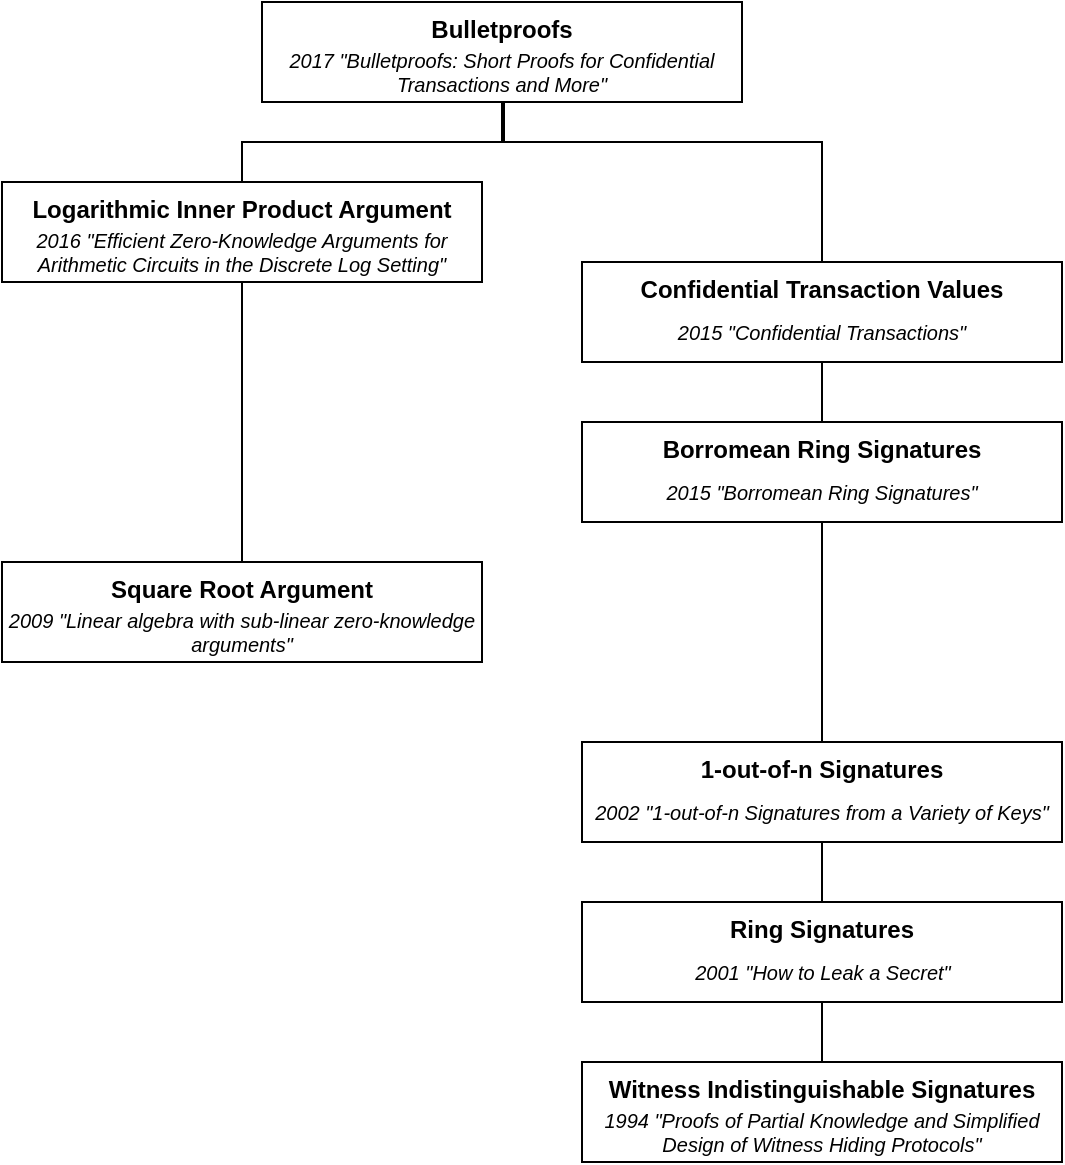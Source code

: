 <mxfile version="24.0.4" type="device">
  <diagram name="Page-1" id="_Gakuy9Rwmy7J1l9Ox4a">
    <mxGraphModel dx="1644" dy="3383" grid="1" gridSize="10" guides="1" tooltips="1" connect="1" arrows="1" fold="1" page="1" pageScale="1" pageWidth="850" pageHeight="1100" math="0" shadow="0">
      <root>
        <mxCell id="0" />
        <mxCell id="1" parent="0" />
        <mxCell id="65K4XnvOwFQsAaX6m_DC-1" value="Bulletproofs" style="rounded=0;whiteSpace=wrap;html=1;verticalAlign=top;fontStyle=1" vertex="1" parent="1">
          <mxGeometry x="-230" y="-1390" width="240" height="50" as="geometry" />
        </mxCell>
        <mxCell id="65K4XnvOwFQsAaX6m_DC-2" value="2017 &quot;Bulletproofs: Short Proofs for Confidential Transactions and More&quot;" style="text;html=1;strokeColor=none;fillColor=none;align=center;verticalAlign=middle;whiteSpace=wrap;rounded=0;fontSize=10;fontStyle=2" vertex="1" parent="1">
          <mxGeometry x="-230" y="-1370" width="240" height="30" as="geometry" />
        </mxCell>
        <mxCell id="65K4XnvOwFQsAaX6m_DC-20" style="edgeStyle=orthogonalEdgeStyle;rounded=0;orthogonalLoop=1;jettySize=auto;html=1;exitX=0.5;exitY=0;exitDx=0;exitDy=0;endArrow=none;endFill=0;" edge="1" parent="1" source="65K4XnvOwFQsAaX6m_DC-3">
          <mxGeometry relative="1" as="geometry">
            <mxPoint x="-110" y="-1340" as="targetPoint" />
            <Array as="points">
              <mxPoint x="50" y="-1320" />
              <mxPoint x="-109" y="-1320" />
            </Array>
          </mxGeometry>
        </mxCell>
        <mxCell id="65K4XnvOwFQsAaX6m_DC-3" value="Confidential Transaction Values" style="rounded=0;whiteSpace=wrap;html=1;verticalAlign=top;fontStyle=1" vertex="1" parent="1">
          <mxGeometry x="-70" y="-1260" width="240" height="50" as="geometry" />
        </mxCell>
        <mxCell id="65K4XnvOwFQsAaX6m_DC-4" value="2015 &quot;Confidential Transactions&quot;" style="text;html=1;strokeColor=none;fillColor=none;align=center;verticalAlign=middle;whiteSpace=wrap;rounded=0;fontSize=10;fontStyle=2" vertex="1" parent="1">
          <mxGeometry x="-70" y="-1240" width="240" height="30" as="geometry" />
        </mxCell>
        <mxCell id="65K4XnvOwFQsAaX6m_DC-21" style="edgeStyle=orthogonalEdgeStyle;rounded=0;orthogonalLoop=1;jettySize=auto;html=1;exitX=0.5;exitY=0;exitDx=0;exitDy=0;entryX=0.5;entryY=1;entryDx=0;entryDy=0;endArrow=none;endFill=0;" edge="1" parent="1" source="65K4XnvOwFQsAaX6m_DC-5" target="65K4XnvOwFQsAaX6m_DC-4">
          <mxGeometry relative="1" as="geometry" />
        </mxCell>
        <mxCell id="65K4XnvOwFQsAaX6m_DC-5" value="Borromean Ring Signatures" style="rounded=0;whiteSpace=wrap;html=1;verticalAlign=top;fontStyle=1" vertex="1" parent="1">
          <mxGeometry x="-70" y="-1180" width="240" height="50" as="geometry" />
        </mxCell>
        <mxCell id="65K4XnvOwFQsAaX6m_DC-6" value="2015 &quot;Borromean Ring Signatures&quot;" style="text;html=1;strokeColor=none;fillColor=none;align=center;verticalAlign=middle;whiteSpace=wrap;rounded=0;fontSize=10;fontStyle=2" vertex="1" parent="1">
          <mxGeometry x="-70" y="-1160" width="240" height="30" as="geometry" />
        </mxCell>
        <mxCell id="65K4XnvOwFQsAaX6m_DC-22" style="edgeStyle=orthogonalEdgeStyle;rounded=0;orthogonalLoop=1;jettySize=auto;html=1;exitX=0.5;exitY=0;exitDx=0;exitDy=0;entryX=0.5;entryY=1;entryDx=0;entryDy=0;endArrow=none;endFill=0;" edge="1" parent="1" source="65K4XnvOwFQsAaX6m_DC-7" target="65K4XnvOwFQsAaX6m_DC-6">
          <mxGeometry relative="1" as="geometry" />
        </mxCell>
        <mxCell id="65K4XnvOwFQsAaX6m_DC-7" value="1-out-of-n Signatures" style="rounded=0;whiteSpace=wrap;html=1;verticalAlign=top;fontStyle=1" vertex="1" parent="1">
          <mxGeometry x="-70" y="-1020" width="240" height="50" as="geometry" />
        </mxCell>
        <mxCell id="65K4XnvOwFQsAaX6m_DC-8" value="&lt;div style=&quot;font-size: 10px;&quot;&gt;&lt;/div&gt;&lt;i&gt;2002 &quot;1-out-of-n Signatures from a Variety of Keys&quot;&lt;br&gt;&lt;/i&gt;" style="text;html=1;strokeColor=none;fillColor=none;align=center;verticalAlign=middle;whiteSpace=wrap;rounded=0;fontSize=10;" vertex="1" parent="1">
          <mxGeometry x="-70" y="-1000" width="240" height="30" as="geometry" />
        </mxCell>
        <mxCell id="65K4XnvOwFQsAaX6m_DC-23" style="edgeStyle=orthogonalEdgeStyle;rounded=0;orthogonalLoop=1;jettySize=auto;html=1;exitX=0.5;exitY=0;exitDx=0;exitDy=0;endArrow=none;endFill=0;" edge="1" parent="1" source="65K4XnvOwFQsAaX6m_DC-9" target="65K4XnvOwFQsAaX6m_DC-8">
          <mxGeometry relative="1" as="geometry" />
        </mxCell>
        <mxCell id="65K4XnvOwFQsAaX6m_DC-9" value="Ring Signatures" style="rounded=0;whiteSpace=wrap;html=1;verticalAlign=top;fontStyle=1" vertex="1" parent="1">
          <mxGeometry x="-70" y="-940" width="240" height="50" as="geometry" />
        </mxCell>
        <mxCell id="65K4XnvOwFQsAaX6m_DC-10" value="2001&lt;span style=&quot;background-color: initial;&quot;&gt;&amp;nbsp;&quot;How to Leak a Secret&quot;&lt;/span&gt;" style="text;html=1;strokeColor=none;fillColor=none;align=center;verticalAlign=middle;whiteSpace=wrap;rounded=0;fontSize=10;fontStyle=2" vertex="1" parent="1">
          <mxGeometry x="-52.5" y="-920" width="205" height="30" as="geometry" />
        </mxCell>
        <mxCell id="65K4XnvOwFQsAaX6m_DC-24" style="edgeStyle=orthogonalEdgeStyle;rounded=0;orthogonalLoop=1;jettySize=auto;html=1;exitX=0.5;exitY=0;exitDx=0;exitDy=0;endArrow=none;endFill=0;" edge="1" parent="1" source="65K4XnvOwFQsAaX6m_DC-11" target="65K4XnvOwFQsAaX6m_DC-10">
          <mxGeometry relative="1" as="geometry" />
        </mxCell>
        <mxCell id="65K4XnvOwFQsAaX6m_DC-11" value="Witness Indistinguishable Signatures" style="rounded=0;whiteSpace=wrap;html=1;verticalAlign=top;fontStyle=1" vertex="1" parent="1">
          <mxGeometry x="-70" y="-860" width="240" height="50" as="geometry" />
        </mxCell>
        <mxCell id="65K4XnvOwFQsAaX6m_DC-12" value="&lt;div style=&quot;font-size: 10px;&quot;&gt;&lt;/div&gt;&lt;i&gt;1994 &quot;Proofs of Partial Knowledge and Simplified&lt;div&gt;Design of Witness Hiding Protocols&quot;&lt;/div&gt;&lt;/i&gt;" style="text;html=1;strokeColor=none;fillColor=none;align=center;verticalAlign=middle;whiteSpace=wrap;rounded=0;fontSize=10;" vertex="1" parent="1">
          <mxGeometry x="-70" y="-840" width="240" height="30" as="geometry" />
        </mxCell>
        <mxCell id="65K4XnvOwFQsAaX6m_DC-19" style="edgeStyle=orthogonalEdgeStyle;rounded=0;orthogonalLoop=1;jettySize=auto;html=1;exitX=0.5;exitY=0;exitDx=0;exitDy=0;entryX=0.5;entryY=1;entryDx=0;entryDy=0;endArrow=none;endFill=0;" edge="1" parent="1" source="65K4XnvOwFQsAaX6m_DC-13" target="65K4XnvOwFQsAaX6m_DC-2">
          <mxGeometry relative="1" as="geometry" />
        </mxCell>
        <mxCell id="65K4XnvOwFQsAaX6m_DC-13" value="Logarithmic Inner Product Argument" style="rounded=0;whiteSpace=wrap;html=1;verticalAlign=top;fontStyle=1" vertex="1" parent="1">
          <mxGeometry x="-360" y="-1300" width="240" height="50" as="geometry" />
        </mxCell>
        <mxCell id="65K4XnvOwFQsAaX6m_DC-14" value="2016 &quot;&lt;span style=&quot;background-color: initial;&quot;&gt;Efficient Zero-Knowledge Arguments for&lt;br&gt;&lt;/span&gt;&lt;span style=&quot;background-color: initial;&quot;&gt;Arithmetic Circuits in the Discrete Log Setting&lt;/span&gt;&quot;" style="text;html=1;strokeColor=none;fillColor=none;align=center;verticalAlign=middle;whiteSpace=wrap;rounded=0;fontSize=10;fontStyle=2" vertex="1" parent="1">
          <mxGeometry x="-360" y="-1280" width="240" height="30" as="geometry" />
        </mxCell>
        <mxCell id="65K4XnvOwFQsAaX6m_DC-25" style="edgeStyle=orthogonalEdgeStyle;rounded=0;orthogonalLoop=1;jettySize=auto;html=1;exitX=0.5;exitY=0;exitDx=0;exitDy=0;entryX=0.5;entryY=1;entryDx=0;entryDy=0;endArrow=none;endFill=0;" edge="1" parent="1" source="65K4XnvOwFQsAaX6m_DC-17" target="65K4XnvOwFQsAaX6m_DC-14">
          <mxGeometry relative="1" as="geometry" />
        </mxCell>
        <mxCell id="65K4XnvOwFQsAaX6m_DC-17" value="Square Root Argument" style="rounded=0;whiteSpace=wrap;html=1;verticalAlign=top;fontStyle=1" vertex="1" parent="1">
          <mxGeometry x="-360" y="-1110" width="240" height="50" as="geometry" />
        </mxCell>
        <mxCell id="65K4XnvOwFQsAaX6m_DC-18" value="2009 &quot;Linear algebra with sub-linear zero-knowledge arguments&quot;" style="text;html=1;strokeColor=none;fillColor=none;align=center;verticalAlign=middle;whiteSpace=wrap;rounded=0;fontSize=10;fontStyle=2" vertex="1" parent="1">
          <mxGeometry x="-360" y="-1090" width="240" height="30" as="geometry" />
        </mxCell>
      </root>
    </mxGraphModel>
  </diagram>
</mxfile>
